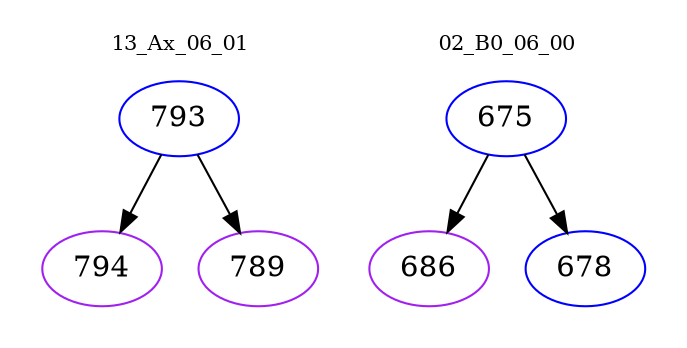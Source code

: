 digraph{
subgraph cluster_0 {
color = white
label = "13_Ax_06_01";
fontsize=10;
T0_793 [label="793", color="blue"]
T0_793 -> T0_794 [color="black"]
T0_794 [label="794", color="purple"]
T0_793 -> T0_789 [color="black"]
T0_789 [label="789", color="purple"]
}
subgraph cluster_1 {
color = white
label = "02_B0_06_00";
fontsize=10;
T1_675 [label="675", color="blue"]
T1_675 -> T1_686 [color="black"]
T1_686 [label="686", color="purple"]
T1_675 -> T1_678 [color="black"]
T1_678 [label="678", color="blue"]
}
}
